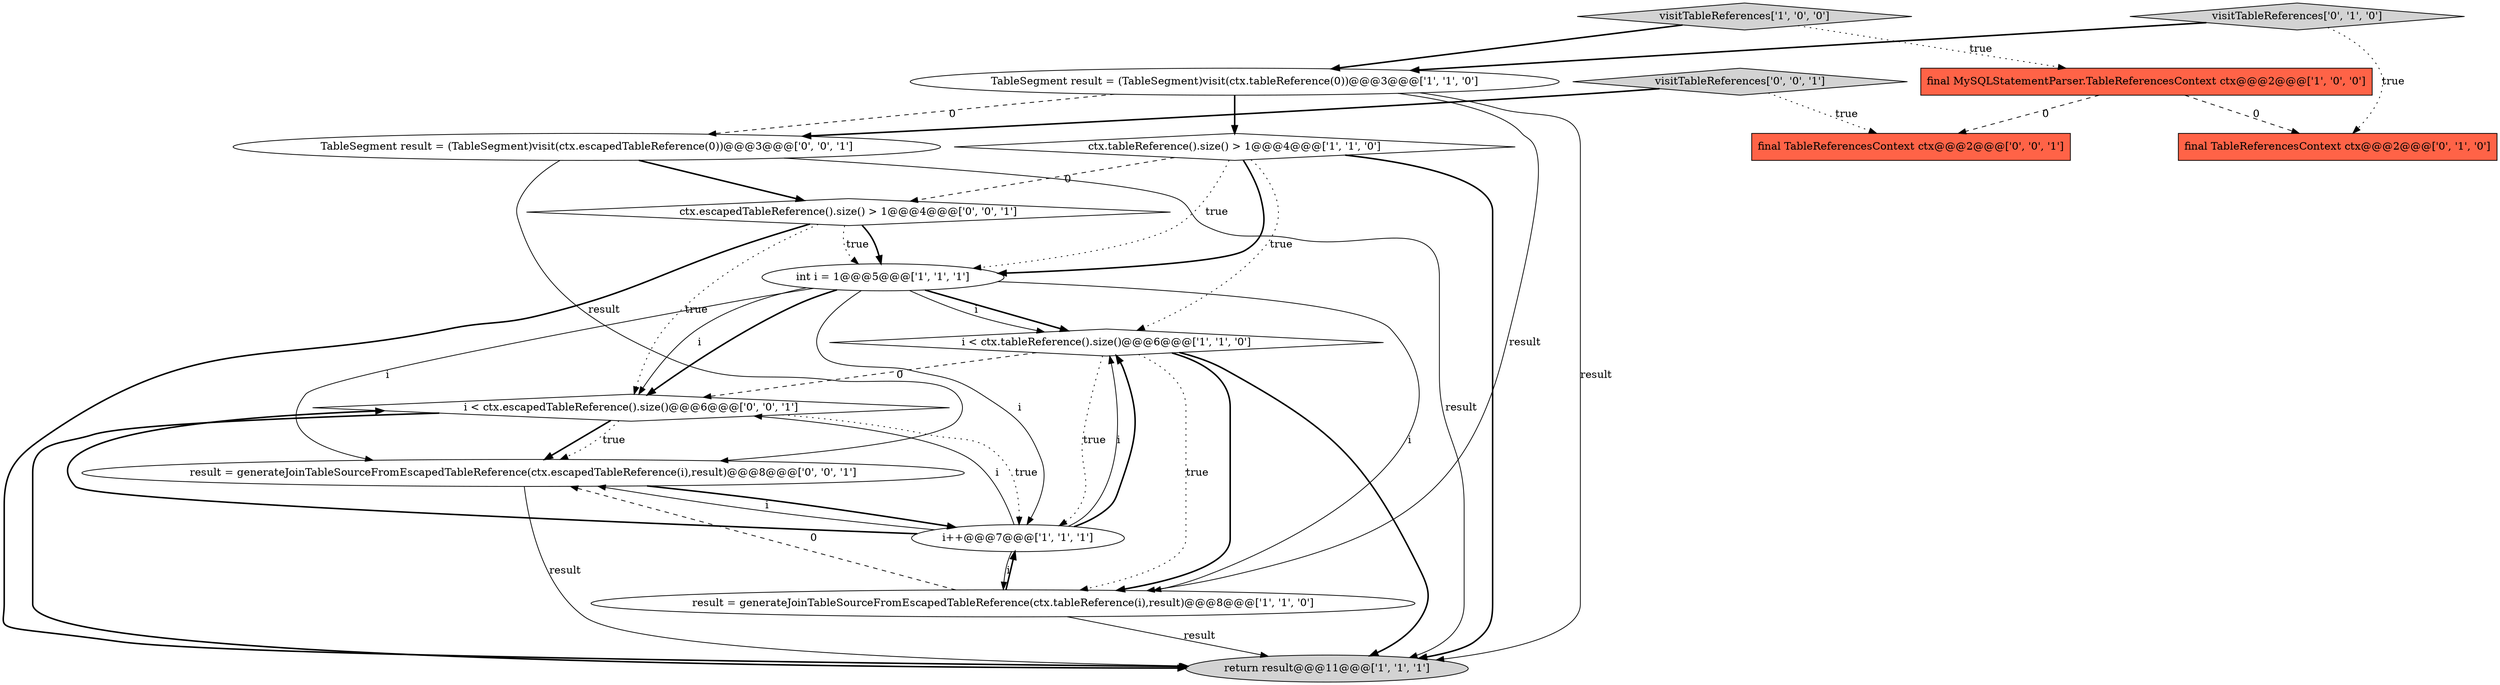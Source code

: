 digraph {
0 [style = filled, label = "ctx.tableReference().size() > 1@@@4@@@['1', '1', '0']", fillcolor = white, shape = diamond image = "AAA0AAABBB1BBB"];
8 [style = filled, label = "i < ctx.tableReference().size()@@@6@@@['1', '1', '0']", fillcolor = white, shape = diamond image = "AAA0AAABBB1BBB"];
9 [style = filled, label = "visitTableReferences['0', '1', '0']", fillcolor = lightgray, shape = diamond image = "AAA0AAABBB2BBB"];
3 [style = filled, label = "final MySQLStatementParser.TableReferencesContext ctx@@@2@@@['1', '0', '0']", fillcolor = tomato, shape = box image = "AAA1AAABBB1BBB"];
11 [style = filled, label = "result = generateJoinTableSourceFromEscapedTableReference(ctx.escapedTableReference(i),result)@@@8@@@['0', '0', '1']", fillcolor = white, shape = ellipse image = "AAA0AAABBB3BBB"];
13 [style = filled, label = "i < ctx.escapedTableReference().size()@@@6@@@['0', '0', '1']", fillcolor = white, shape = diamond image = "AAA0AAABBB3BBB"];
15 [style = filled, label = "visitTableReferences['0', '0', '1']", fillcolor = lightgray, shape = diamond image = "AAA0AAABBB3BBB"];
10 [style = filled, label = "final TableReferencesContext ctx@@@2@@@['0', '1', '0']", fillcolor = tomato, shape = box image = "AAA1AAABBB2BBB"];
1 [style = filled, label = "int i = 1@@@5@@@['1', '1', '1']", fillcolor = white, shape = ellipse image = "AAA0AAABBB1BBB"];
6 [style = filled, label = "return result@@@11@@@['1', '1', '1']", fillcolor = lightgray, shape = ellipse image = "AAA0AAABBB1BBB"];
7 [style = filled, label = "result = generateJoinTableSourceFromEscapedTableReference(ctx.tableReference(i),result)@@@8@@@['1', '1', '0']", fillcolor = white, shape = ellipse image = "AAA0AAABBB1BBB"];
14 [style = filled, label = "final TableReferencesContext ctx@@@2@@@['0', '0', '1']", fillcolor = tomato, shape = box image = "AAA0AAABBB3BBB"];
2 [style = filled, label = "i++@@@7@@@['1', '1', '1']", fillcolor = white, shape = ellipse image = "AAA0AAABBB1BBB"];
5 [style = filled, label = "TableSegment result = (TableSegment)visit(ctx.tableReference(0))@@@3@@@['1', '1', '0']", fillcolor = white, shape = ellipse image = "AAA0AAABBB1BBB"];
16 [style = filled, label = "ctx.escapedTableReference().size() > 1@@@4@@@['0', '0', '1']", fillcolor = white, shape = diamond image = "AAA0AAABBB3BBB"];
4 [style = filled, label = "visitTableReferences['1', '0', '0']", fillcolor = lightgray, shape = diamond image = "AAA0AAABBB1BBB"];
12 [style = filled, label = "TableSegment result = (TableSegment)visit(ctx.escapedTableReference(0))@@@3@@@['0', '0', '1']", fillcolor = white, shape = ellipse image = "AAA0AAABBB3BBB"];
5->12 [style = dashed, label="0"];
1->8 [style = bold, label=""];
16->13 [style = dotted, label="true"];
5->6 [style = solid, label="result"];
0->6 [style = bold, label=""];
7->6 [style = solid, label="result"];
12->6 [style = solid, label="result"];
8->2 [style = dotted, label="true"];
16->6 [style = bold, label=""];
0->16 [style = dashed, label="0"];
7->11 [style = dashed, label="0"];
8->7 [style = dotted, label="true"];
8->6 [style = bold, label=""];
1->8 [style = solid, label="i"];
12->16 [style = bold, label=""];
2->13 [style = solid, label="i"];
15->14 [style = dotted, label="true"];
13->11 [style = bold, label=""];
1->13 [style = bold, label=""];
11->2 [style = bold, label=""];
11->6 [style = solid, label="result"];
2->8 [style = solid, label="i"];
8->7 [style = bold, label=""];
8->13 [style = dashed, label="0"];
2->13 [style = bold, label=""];
0->8 [style = dotted, label="true"];
13->2 [style = dotted, label="true"];
2->11 [style = solid, label="i"];
4->3 [style = dotted, label="true"];
5->0 [style = bold, label=""];
16->1 [style = bold, label=""];
16->1 [style = dotted, label="true"];
7->2 [style = bold, label=""];
0->1 [style = bold, label=""];
1->2 [style = solid, label="i"];
12->11 [style = solid, label="result"];
9->5 [style = bold, label=""];
1->11 [style = solid, label="i"];
13->11 [style = dotted, label="true"];
15->12 [style = bold, label=""];
3->10 [style = dashed, label="0"];
13->6 [style = bold, label=""];
5->7 [style = solid, label="result"];
3->14 [style = dashed, label="0"];
9->10 [style = dotted, label="true"];
4->5 [style = bold, label=""];
1->13 [style = solid, label="i"];
1->7 [style = solid, label="i"];
2->8 [style = bold, label=""];
0->1 [style = dotted, label="true"];
2->7 [style = solid, label="i"];
}
